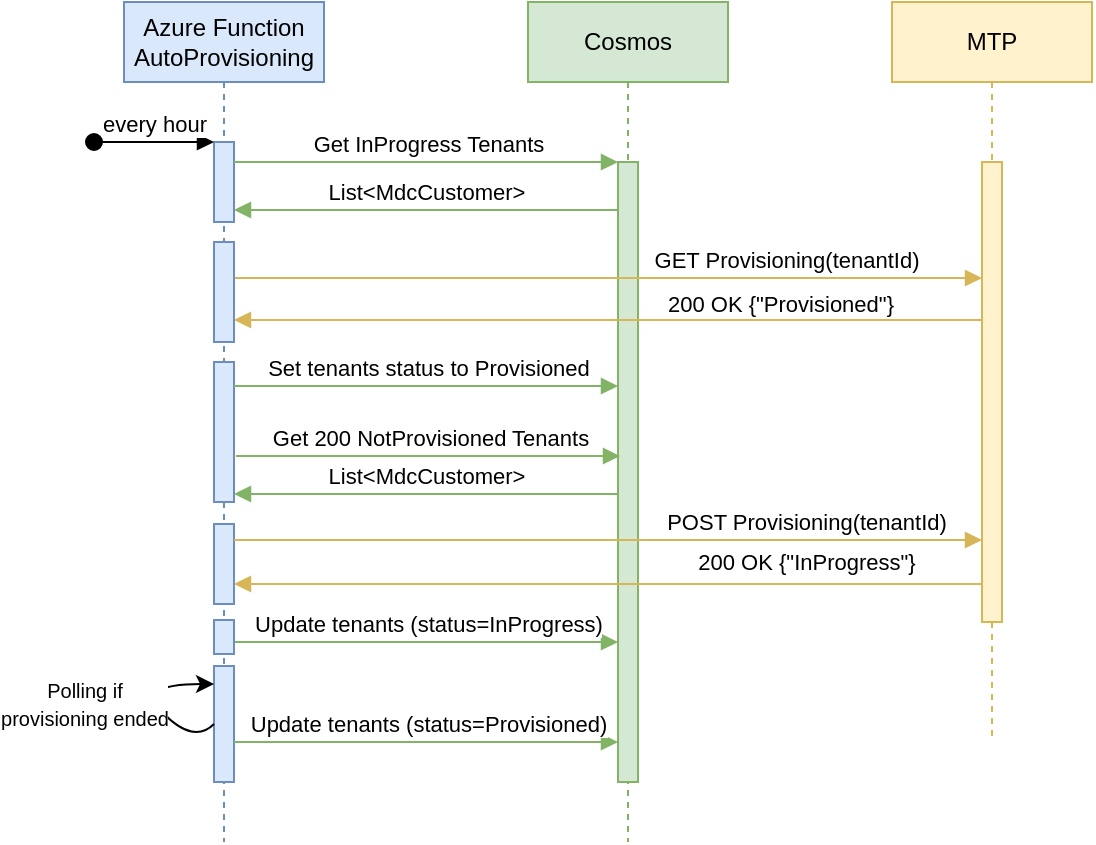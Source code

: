 <mxfile version="21.7.4" type="github">
  <diagram name="Page-1" id="2YBvvXClWsGukQMizWep">
    <mxGraphModel dx="1838" dy="529" grid="1" gridSize="10" guides="1" tooltips="1" connect="1" arrows="1" fold="1" page="1" pageScale="1" pageWidth="850" pageHeight="1100" math="0" shadow="0">
      <root>
        <mxCell id="0" />
        <mxCell id="1" parent="0" />
        <mxCell id="aM9ryv3xv72pqoxQDRHE-1" value="Azure Function&lt;br&gt;AutoProvisioning" style="shape=umlLifeline;perimeter=lifelinePerimeter;whiteSpace=wrap;html=1;container=0;dropTarget=0;collapsible=0;recursiveResize=0;outlineConnect=0;portConstraint=eastwest;newEdgeStyle={&quot;edgeStyle&quot;:&quot;elbowEdgeStyle&quot;,&quot;elbow&quot;:&quot;vertical&quot;,&quot;curved&quot;:0,&quot;rounded&quot;:0};fillColor=#dae8fc;strokeColor=#6c8ebf;" parent="1" vertex="1">
          <mxGeometry x="40" y="40" width="100" height="420" as="geometry" />
        </mxCell>
        <mxCell id="aM9ryv3xv72pqoxQDRHE-2" value="" style="html=1;points=[];perimeter=orthogonalPerimeter;outlineConnect=0;targetShapes=umlLifeline;portConstraint=eastwest;newEdgeStyle={&quot;edgeStyle&quot;:&quot;elbowEdgeStyle&quot;,&quot;elbow&quot;:&quot;vertical&quot;,&quot;curved&quot;:0,&quot;rounded&quot;:0};fillColor=#dae8fc;strokeColor=#6c8ebf;" parent="aM9ryv3xv72pqoxQDRHE-1" vertex="1">
          <mxGeometry x="45" y="70" width="10" height="40" as="geometry" />
        </mxCell>
        <mxCell id="aM9ryv3xv72pqoxQDRHE-3" value="every hour" style="html=1;verticalAlign=bottom;startArrow=oval;endArrow=block;startSize=8;edgeStyle=elbowEdgeStyle;elbow=vertical;curved=0;rounded=0;" parent="aM9ryv3xv72pqoxQDRHE-1" target="aM9ryv3xv72pqoxQDRHE-2" edge="1">
          <mxGeometry relative="1" as="geometry">
            <mxPoint x="-15" y="70" as="sourcePoint" />
          </mxGeometry>
        </mxCell>
        <mxCell id="b4lbpdpAouATNFra2iNW-19" value="" style="html=1;points=[];perimeter=orthogonalPerimeter;outlineConnect=0;targetShapes=umlLifeline;portConstraint=eastwest;newEdgeStyle={&quot;edgeStyle&quot;:&quot;elbowEdgeStyle&quot;,&quot;elbow&quot;:&quot;vertical&quot;,&quot;curved&quot;:0,&quot;rounded&quot;:0};fillColor=#dae8fc;strokeColor=#6c8ebf;" vertex="1" parent="aM9ryv3xv72pqoxQDRHE-1">
          <mxGeometry x="45" y="261" width="10" height="40" as="geometry" />
        </mxCell>
        <mxCell id="b4lbpdpAouATNFra2iNW-20" value="" style="html=1;points=[];perimeter=orthogonalPerimeter;outlineConnect=0;targetShapes=umlLifeline;portConstraint=eastwest;newEdgeStyle={&quot;edgeStyle&quot;:&quot;elbowEdgeStyle&quot;,&quot;elbow&quot;:&quot;vertical&quot;,&quot;curved&quot;:0,&quot;rounded&quot;:0};fillColor=#dae8fc;strokeColor=#6c8ebf;" vertex="1" parent="aM9ryv3xv72pqoxQDRHE-1">
          <mxGeometry x="45" y="332" width="10" height="58" as="geometry" />
        </mxCell>
        <mxCell id="aM9ryv3xv72pqoxQDRHE-5" value="Cosmos" style="shape=umlLifeline;perimeter=lifelinePerimeter;whiteSpace=wrap;html=1;container=0;dropTarget=0;collapsible=0;recursiveResize=0;outlineConnect=0;portConstraint=eastwest;newEdgeStyle={&quot;edgeStyle&quot;:&quot;elbowEdgeStyle&quot;,&quot;elbow&quot;:&quot;vertical&quot;,&quot;curved&quot;:0,&quot;rounded&quot;:0};fillColor=#d5e8d4;strokeColor=#82b366;" parent="1" vertex="1">
          <mxGeometry x="242" y="40" width="100" height="420" as="geometry" />
        </mxCell>
        <mxCell id="aM9ryv3xv72pqoxQDRHE-6" value="" style="html=1;points=[];perimeter=orthogonalPerimeter;outlineConnect=0;targetShapes=umlLifeline;portConstraint=eastwest;newEdgeStyle={&quot;edgeStyle&quot;:&quot;elbowEdgeStyle&quot;,&quot;elbow&quot;:&quot;vertical&quot;,&quot;curved&quot;:0,&quot;rounded&quot;:0};fillColor=#d5e8d4;strokeColor=#82b366;" parent="aM9ryv3xv72pqoxQDRHE-5" vertex="1">
          <mxGeometry x="45" y="80" width="10" height="310" as="geometry" />
        </mxCell>
        <mxCell id="aM9ryv3xv72pqoxQDRHE-7" value="Get InProgress Tenants" style="html=1;verticalAlign=bottom;endArrow=block;edgeStyle=elbowEdgeStyle;elbow=vertical;curved=0;rounded=0;fillColor=#d5e8d4;strokeColor=#82b366;" parent="1" source="aM9ryv3xv72pqoxQDRHE-2" target="aM9ryv3xv72pqoxQDRHE-6" edge="1">
          <mxGeometry x="0.003" relative="1" as="geometry">
            <mxPoint x="195" y="130" as="sourcePoint" />
            <Array as="points">
              <mxPoint x="180" y="120" />
            </Array>
            <mxPoint as="offset" />
          </mxGeometry>
        </mxCell>
        <mxCell id="aM9ryv3xv72pqoxQDRHE-9" value="List&amp;lt;MdcCustomer&amp;gt;" style="html=1;verticalAlign=bottom;endArrow=block;edgeStyle=elbowEdgeStyle;elbow=vertical;curved=0;rounded=0;fillColor=#d5e8d4;strokeColor=#82b366;" parent="1" source="aM9ryv3xv72pqoxQDRHE-6" target="aM9ryv3xv72pqoxQDRHE-2" edge="1">
          <mxGeometry relative="1" as="geometry">
            <mxPoint x="265" y="144" as="sourcePoint" />
            <Array as="points">
              <mxPoint x="190" y="144" />
            </Array>
            <mxPoint x="100" y="144" as="targetPoint" />
          </mxGeometry>
        </mxCell>
        <mxCell id="b4lbpdpAouATNFra2iNW-1" value="MTP" style="shape=umlLifeline;perimeter=lifelinePerimeter;whiteSpace=wrap;html=1;container=0;dropTarget=0;collapsible=0;recursiveResize=0;outlineConnect=0;portConstraint=eastwest;newEdgeStyle={&quot;edgeStyle&quot;:&quot;elbowEdgeStyle&quot;,&quot;elbow&quot;:&quot;vertical&quot;,&quot;curved&quot;:0,&quot;rounded&quot;:0};fillColor=#fff2cc;strokeColor=#d6b656;" vertex="1" parent="1">
          <mxGeometry x="424" y="40" width="100" height="370" as="geometry" />
        </mxCell>
        <mxCell id="b4lbpdpAouATNFra2iNW-2" value="" style="html=1;points=[];perimeter=orthogonalPerimeter;outlineConnect=0;targetShapes=umlLifeline;portConstraint=eastwest;newEdgeStyle={&quot;edgeStyle&quot;:&quot;elbowEdgeStyle&quot;,&quot;elbow&quot;:&quot;vertical&quot;,&quot;curved&quot;:0,&quot;rounded&quot;:0};fillColor=#fff2cc;strokeColor=#d6b656;" vertex="1" parent="b4lbpdpAouATNFra2iNW-1">
          <mxGeometry x="45" y="80" width="10" height="230" as="geometry" />
        </mxCell>
        <mxCell id="b4lbpdpAouATNFra2iNW-3" value="GET Provisioning(tenantId)" style="html=1;verticalAlign=bottom;endArrow=block;edgeStyle=elbowEdgeStyle;elbow=vertical;curved=0;rounded=0;fillColor=#fff2cc;strokeColor=#d6b656;" edge="1" parent="1" target="b4lbpdpAouATNFra2iNW-2">
          <mxGeometry x="0.472" relative="1" as="geometry">
            <mxPoint x="95" y="178" as="sourcePoint" />
            <Array as="points">
              <mxPoint x="186" y="178" />
            </Array>
            <mxPoint x="455" y="178" as="targetPoint" />
            <mxPoint as="offset" />
          </mxGeometry>
        </mxCell>
        <mxCell id="b4lbpdpAouATNFra2iNW-4" value="200 OK {&quot;Provisioned&quot;}" style="html=1;verticalAlign=bottom;endArrow=block;edgeStyle=elbowEdgeStyle;elbow=vertical;curved=0;rounded=0;fillColor=#fff2cc;strokeColor=#d6b656;" edge="1" parent="1" source="b4lbpdpAouATNFra2iNW-2" target="aM9ryv3xv72pqoxQDRHE-4">
          <mxGeometry x="-0.456" y="1" relative="1" as="geometry">
            <mxPoint x="455" y="199" as="sourcePoint" />
            <Array as="points">
              <mxPoint x="196" y="199" />
            </Array>
            <mxPoint x="100" y="200" as="targetPoint" />
            <mxPoint as="offset" />
          </mxGeometry>
        </mxCell>
        <mxCell id="b4lbpdpAouATNFra2iNW-7" value="POST Provisioning(tenantId)" style="html=1;verticalAlign=bottom;endArrow=block;edgeStyle=elbowEdgeStyle;elbow=vertical;curved=0;rounded=0;fillColor=#fff2cc;strokeColor=#d6b656;" edge="1" parent="1">
          <mxGeometry x="0.528" relative="1" as="geometry">
            <mxPoint x="95" y="309" as="sourcePoint" />
            <Array as="points">
              <mxPoint x="186" y="309" />
            </Array>
            <mxPoint x="469" y="309" as="targetPoint" />
            <mxPoint as="offset" />
          </mxGeometry>
        </mxCell>
        <mxCell id="b4lbpdpAouATNFra2iNW-8" value="200 OK {&quot;InProgress&quot;}" style="html=1;verticalAlign=bottom;endArrow=block;edgeStyle=elbowEdgeStyle;elbow=vertical;curved=0;rounded=0;fillColor=#fff2cc;strokeColor=#d6b656;" edge="1" parent="1">
          <mxGeometry x="-0.528" y="-2" relative="1" as="geometry">
            <mxPoint x="469" y="331" as="sourcePoint" />
            <Array as="points">
              <mxPoint x="196" y="331" />
            </Array>
            <mxPoint x="95" y="331" as="targetPoint" />
            <mxPoint as="offset" />
          </mxGeometry>
        </mxCell>
        <mxCell id="b4lbpdpAouATNFra2iNW-9" value="Update tenants (status=InProgress)" style="html=1;verticalAlign=bottom;endArrow=block;edgeStyle=elbowEdgeStyle;elbow=vertical;curved=0;rounded=0;fillColor=#d5e8d4;strokeColor=#82b366;" edge="1" parent="1">
          <mxGeometry x="0.003" relative="1" as="geometry">
            <mxPoint x="95" y="360" as="sourcePoint" />
            <Array as="points">
              <mxPoint x="185" y="360" />
            </Array>
            <mxPoint x="287" y="360" as="targetPoint" />
            <mxPoint as="offset" />
          </mxGeometry>
        </mxCell>
        <mxCell id="aM9ryv3xv72pqoxQDRHE-4" value="" style="html=1;points=[];perimeter=orthogonalPerimeter;outlineConnect=0;targetShapes=umlLifeline;portConstraint=eastwest;newEdgeStyle={&quot;edgeStyle&quot;:&quot;elbowEdgeStyle&quot;,&quot;elbow&quot;:&quot;vertical&quot;,&quot;curved&quot;:0,&quot;rounded&quot;:0};fillColor=#dae8fc;strokeColor=#6c8ebf;" parent="1" vertex="1">
          <mxGeometry x="85" y="160" width="10" height="50" as="geometry" />
        </mxCell>
        <mxCell id="b4lbpdpAouATNFra2iNW-11" value="" style="html=1;points=[];perimeter=orthogonalPerimeter;outlineConnect=0;targetShapes=umlLifeline;portConstraint=eastwest;newEdgeStyle={&quot;edgeStyle&quot;:&quot;elbowEdgeStyle&quot;,&quot;elbow&quot;:&quot;vertical&quot;,&quot;curved&quot;:0,&quot;rounded&quot;:0};fillColor=#dae8fc;strokeColor=#6c8ebf;" vertex="1" parent="1">
          <mxGeometry x="85" y="220" width="10" height="70" as="geometry" />
        </mxCell>
        <mxCell id="b4lbpdpAouATNFra2iNW-12" value="Get 200 NotProvisioned Tenants" style="html=1;verticalAlign=bottom;endArrow=block;edgeStyle=elbowEdgeStyle;elbow=vertical;curved=0;rounded=0;fillColor=#d5e8d4;strokeColor=#82b366;" edge="1" parent="1">
          <mxGeometry x="0.003" relative="1" as="geometry">
            <mxPoint x="96" y="267" as="sourcePoint" />
            <Array as="points">
              <mxPoint x="181" y="267" />
            </Array>
            <mxPoint x="288" y="267" as="targetPoint" />
            <mxPoint as="offset" />
          </mxGeometry>
        </mxCell>
        <mxCell id="b4lbpdpAouATNFra2iNW-13" value="List&amp;lt;MdcCustomer&amp;gt;" style="html=1;verticalAlign=bottom;endArrow=block;edgeStyle=elbowEdgeStyle;elbow=vertical;curved=0;rounded=0;fillColor=#d5e8d4;strokeColor=#82b366;" edge="1" parent="1">
          <mxGeometry relative="1" as="geometry">
            <mxPoint x="287" y="286" as="sourcePoint" />
            <Array as="points">
              <mxPoint x="200" y="286" />
            </Array>
            <mxPoint x="95" y="286" as="targetPoint" />
          </mxGeometry>
        </mxCell>
        <mxCell id="b4lbpdpAouATNFra2iNW-14" value="" style="html=1;points=[];perimeter=orthogonalPerimeter;outlineConnect=0;targetShapes=umlLifeline;portConstraint=eastwest;newEdgeStyle={&quot;edgeStyle&quot;:&quot;elbowEdgeStyle&quot;,&quot;elbow&quot;:&quot;vertical&quot;,&quot;curved&quot;:0,&quot;rounded&quot;:0};fillColor=#dae8fc;strokeColor=#6c8ebf;" vertex="1" parent="1">
          <mxGeometry x="85" y="349" width="10" height="17" as="geometry" />
        </mxCell>
        <mxCell id="b4lbpdpAouATNFra2iNW-16" value="" style="curved=1;endArrow=classic;html=1;rounded=0;" edge="1" parent="1">
          <mxGeometry width="50" height="50" relative="1" as="geometry">
            <mxPoint x="85" y="401" as="sourcePoint" />
            <mxPoint x="85" y="381" as="targetPoint" />
            <Array as="points">
              <mxPoint x="75" y="411" />
              <mxPoint x="45" y="381" />
            </Array>
          </mxGeometry>
        </mxCell>
        <mxCell id="b4lbpdpAouATNFra2iNW-17" value="&lt;font style=&quot;font-size: 10px;&quot;&gt;Polling if &lt;br&gt;provisioning ended&lt;/font&gt;" style="edgeLabel;html=1;align=center;verticalAlign=middle;resizable=0;points=[];" vertex="1" connectable="0" parent="b4lbpdpAouATNFra2iNW-16">
          <mxGeometry x="-0.183" y="-4" relative="1" as="geometry">
            <mxPoint x="-40" y="1" as="offset" />
          </mxGeometry>
        </mxCell>
        <mxCell id="b4lbpdpAouATNFra2iNW-18" value="Set tenants status to Provisioned" style="html=1;verticalAlign=bottom;endArrow=block;edgeStyle=elbowEdgeStyle;elbow=vertical;curved=0;rounded=0;fillColor=#d5e8d4;strokeColor=#82b366;" edge="1" parent="1">
          <mxGeometry x="0.003" relative="1" as="geometry">
            <mxPoint x="95" y="232" as="sourcePoint" />
            <Array as="points">
              <mxPoint x="180" y="232" />
            </Array>
            <mxPoint x="287" y="232" as="targetPoint" />
            <mxPoint as="offset" />
          </mxGeometry>
        </mxCell>
        <mxCell id="b4lbpdpAouATNFra2iNW-21" value="Update tenants (status=Provisioned)" style="html=1;verticalAlign=bottom;endArrow=block;edgeStyle=elbowEdgeStyle;elbow=vertical;curved=0;rounded=0;fillColor=#d5e8d4;strokeColor=#82b366;" edge="1" parent="1">
          <mxGeometry x="0.003" relative="1" as="geometry">
            <mxPoint x="95" y="410" as="sourcePoint" />
            <Array as="points">
              <mxPoint x="185" y="410" />
            </Array>
            <mxPoint x="287" y="410" as="targetPoint" />
            <mxPoint as="offset" />
          </mxGeometry>
        </mxCell>
      </root>
    </mxGraphModel>
  </diagram>
</mxfile>

